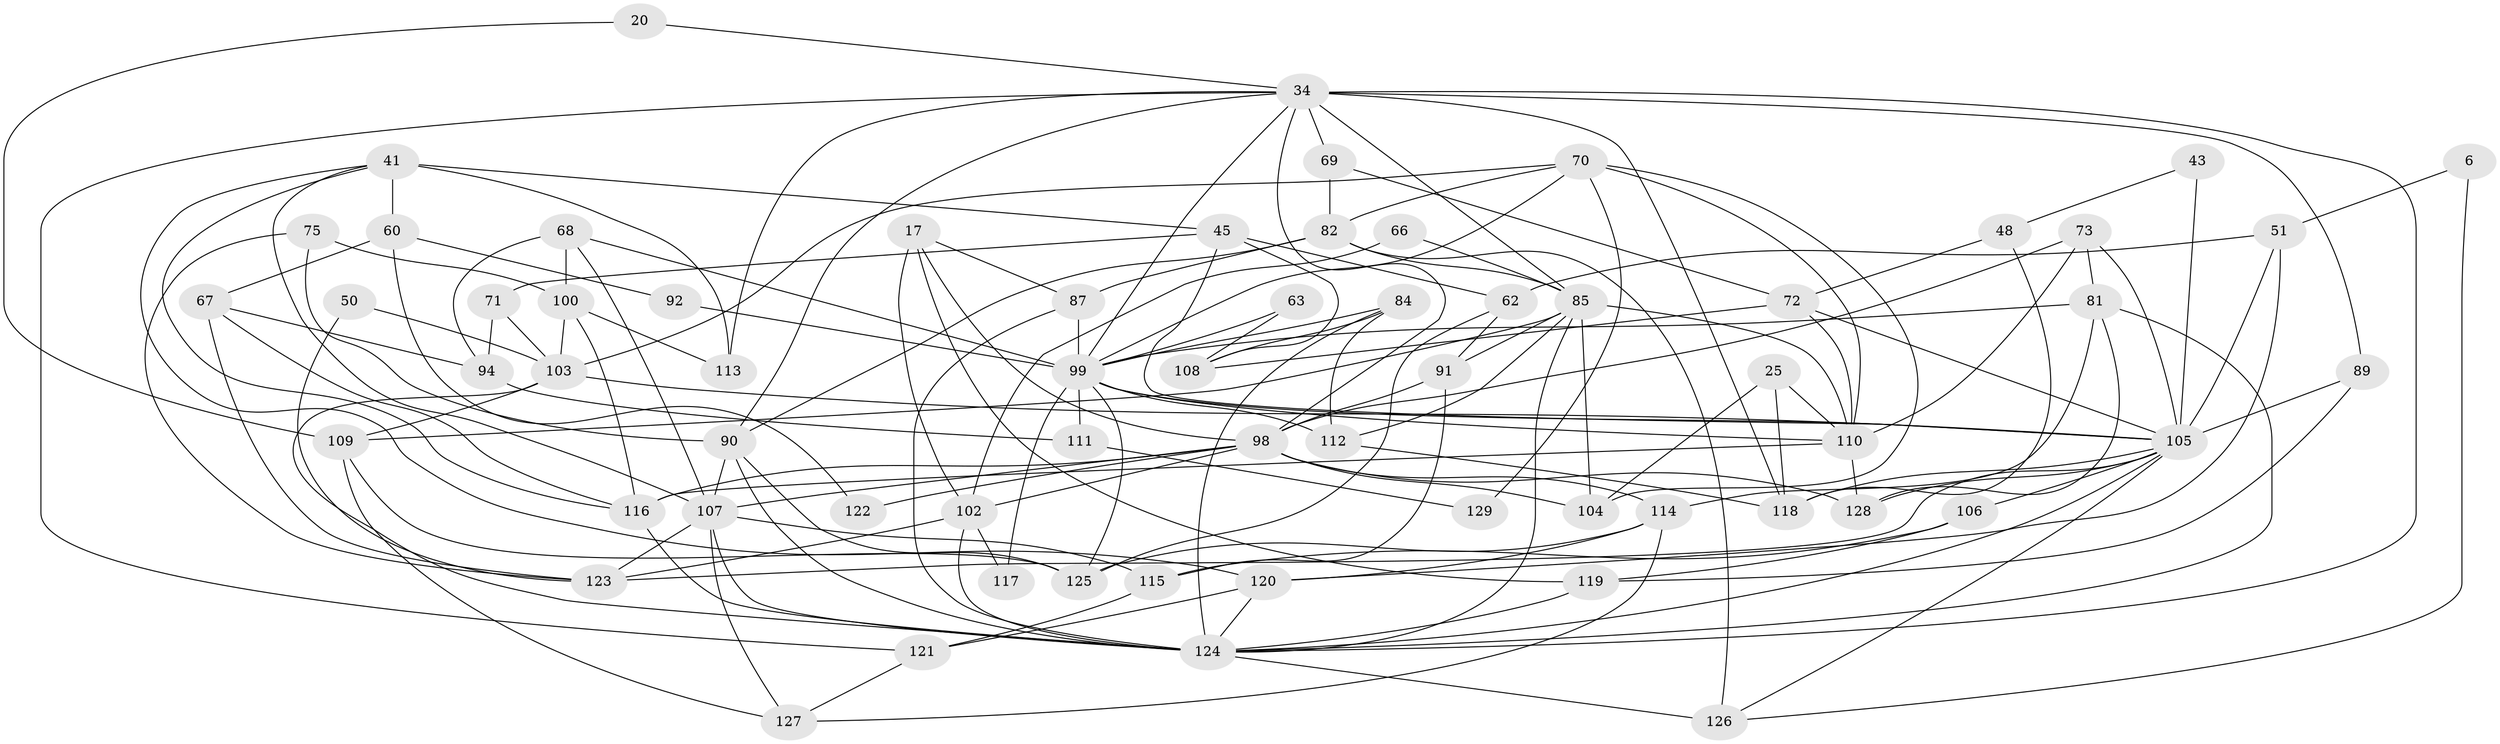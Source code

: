 // original degree distribution, {5: 0.17829457364341086, 7: 0.031007751937984496, 6: 0.08527131782945736, 2: 0.11627906976744186, 4: 0.29457364341085274, 3: 0.27906976744186046, 9: 0.007751937984496124, 8: 0.007751937984496124}
// Generated by graph-tools (version 1.1) at 2025/52/03/09/25 04:52:02]
// undirected, 64 vertices, 155 edges
graph export_dot {
graph [start="1"]
  node [color=gray90,style=filled];
  6;
  17;
  20;
  25 [super="+19"];
  34 [super="+26+28"];
  41 [super="+15+40"];
  43;
  45;
  48;
  50;
  51;
  60 [super="+38"];
  62;
  63;
  66;
  67;
  68 [super="+13"];
  69;
  70 [super="+59+58"];
  71;
  72 [super="+39"];
  73;
  75;
  81;
  82 [super="+2"];
  84 [super="+54"];
  85 [super="+30+64"];
  87 [super="+18"];
  89;
  90 [super="+83"];
  91 [super="+31"];
  92;
  94;
  98 [super="+49+55"];
  99 [super="+76+23+53+52"];
  100;
  102;
  103 [super="+4"];
  104 [super="+74"];
  105 [super="+14+96+79"];
  106;
  107 [super="+37+86"];
  108 [super="+35"];
  109 [super="+88"];
  110 [super="+16+44"];
  111;
  112 [super="+8+95"];
  113;
  114 [super="+65"];
  115 [super="+21"];
  116 [super="+42"];
  117;
  118;
  119 [super="+77"];
  120 [super="+22"];
  121;
  122;
  123 [super="+33"];
  124 [super="+80+97+101"];
  125;
  126 [super="+78"];
  127;
  128;
  129;
  6 -- 51;
  6 -- 126;
  17 -- 102;
  17 -- 119 [weight=2];
  17 -- 87;
  17 -- 98;
  20 -- 109;
  20 -- 34;
  25 -- 104 [weight=2];
  25 -- 110;
  25 -- 118;
  34 -- 69 [weight=2];
  34 -- 99 [weight=2];
  34 -- 113;
  34 -- 89;
  34 -- 118;
  34 -- 121;
  34 -- 85 [weight=2];
  34 -- 124;
  34 -- 98;
  34 -- 90;
  41 -- 113;
  41 -- 120;
  41 -- 45;
  41 -- 60 [weight=2];
  41 -- 116;
  41 -- 107;
  43 -- 48;
  43 -- 105 [weight=2];
  45 -- 62;
  45 -- 71;
  45 -- 108;
  45 -- 105;
  48 -- 72;
  48 -- 118;
  50 -- 123 [weight=2];
  50 -- 103;
  51 -- 62;
  51 -- 105;
  51 -- 120;
  60 -- 92;
  60 -- 122;
  60 -- 67;
  62 -- 91 [weight=2];
  62 -- 125;
  63 -- 99;
  63 -- 108;
  66 -- 102;
  66 -- 85;
  67 -- 94;
  67 -- 123;
  67 -- 116;
  68 -- 94 [weight=2];
  68 -- 100;
  68 -- 99;
  68 -- 107;
  69 -- 82;
  69 -- 72;
  70 -- 129;
  70 -- 99 [weight=4];
  70 -- 82;
  70 -- 103;
  70 -- 104;
  70 -- 110;
  71 -- 103;
  71 -- 94;
  72 -- 105;
  72 -- 108;
  72 -- 110;
  73 -- 110;
  73 -- 81;
  73 -- 105;
  73 -- 98;
  75 -- 100;
  75 -- 123;
  75 -- 90;
  81 -- 114;
  81 -- 128;
  81 -- 99;
  81 -- 124;
  82 -- 90;
  82 -- 85 [weight=2];
  82 -- 87;
  82 -- 126 [weight=2];
  84 -- 112;
  84 -- 124 [weight=2];
  84 -- 108 [weight=2];
  84 -- 99 [weight=2];
  85 -- 104 [weight=2];
  85 -- 91;
  85 -- 109;
  85 -- 112;
  85 -- 110;
  85 -- 124 [weight=3];
  87 -- 99;
  87 -- 124;
  89 -- 119;
  89 -- 105;
  90 -- 125;
  90 -- 124 [weight=2];
  90 -- 107;
  91 -- 115;
  91 -- 98;
  92 -- 99 [weight=2];
  94 -- 111;
  98 -- 102;
  98 -- 128;
  98 -- 104;
  98 -- 107 [weight=2];
  98 -- 116;
  98 -- 122;
  98 -- 114;
  99 -- 111;
  99 -- 117;
  99 -- 110;
  99 -- 105 [weight=3];
  99 -- 112 [weight=2];
  99 -- 125;
  100 -- 103;
  100 -- 113;
  100 -- 116;
  102 -- 117;
  102 -- 123 [weight=2];
  102 -- 124;
  103 -- 109;
  103 -- 105;
  103 -- 124 [weight=3];
  105 -- 123 [weight=2];
  105 -- 106 [weight=2];
  105 -- 128;
  105 -- 118;
  105 -- 126;
  105 -- 124;
  106 -- 119;
  106 -- 115 [weight=2];
  107 -- 115;
  107 -- 123;
  107 -- 124;
  107 -- 127;
  109 -- 127;
  109 -- 125 [weight=2];
  110 -- 128;
  110 -- 116 [weight=2];
  111 -- 129;
  112 -- 118;
  114 -- 120;
  114 -- 125;
  114 -- 127;
  115 -- 121;
  116 -- 124;
  119 -- 124;
  120 -- 124 [weight=2];
  120 -- 121;
  121 -- 127;
  124 -- 126;
}
